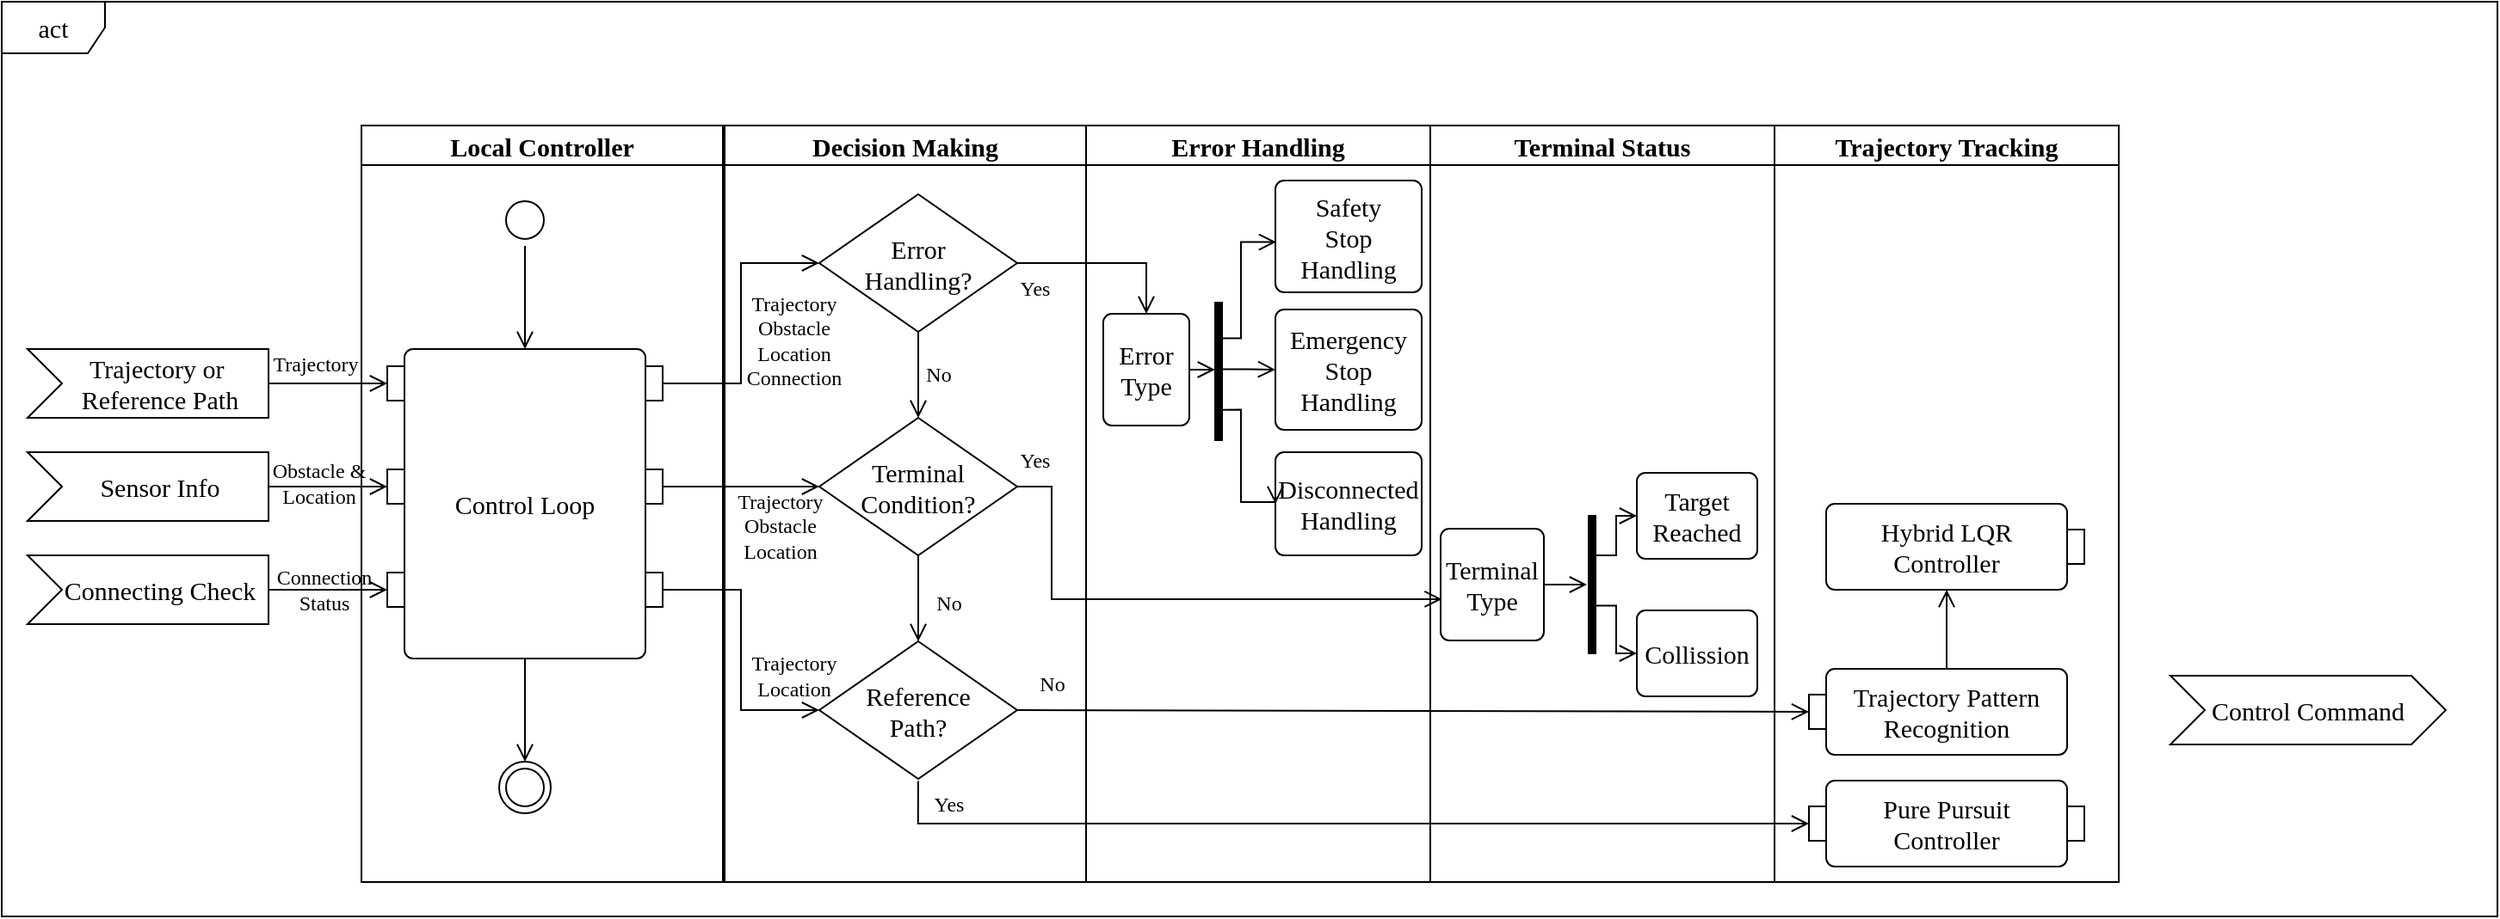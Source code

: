 <mxfile version="26.2.14">
  <diagram id="C5RBs43oDa-KdzZeNtuy" name="Page-1">
    <mxGraphModel dx="1911" dy="745" grid="1" gridSize="10" guides="1" tooltips="1" connect="1" arrows="1" fold="1" page="1" pageScale="1" pageWidth="827" pageHeight="1169" math="0" shadow="0">
      <root>
        <mxCell id="WIyWlLk6GJQsqaUBKTNV-0" />
        <mxCell id="WIyWlLk6GJQsqaUBKTNV-1" parent="WIyWlLk6GJQsqaUBKTNV-0" />
        <mxCell id="5MkeBY5w0a9n3MH25apS-0" value="&lt;font face=&quot;Times New Roman&quot; style=&quot;font-size: 15px;&quot;&gt;act&lt;/font&gt;" style="shape=umlFrame;whiteSpace=wrap;html=1;pointerEvents=0;" parent="WIyWlLk6GJQsqaUBKTNV-1" vertex="1">
          <mxGeometry x="-110" y="28" width="1450" height="532" as="geometry" />
        </mxCell>
        <mxCell id="urrir8atK2AEjLJNR74G-0" value="&lt;font style=&quot;font-size: 15px;&quot; face=&quot;Times New Roman&quot;&gt;Local Controller&lt;/font&gt;" style="swimlane;whiteSpace=wrap;html=1;" vertex="1" parent="WIyWlLk6GJQsqaUBKTNV-1">
          <mxGeometry x="99" y="100" width="210" height="440" as="geometry" />
        </mxCell>
        <mxCell id="urrir8atK2AEjLJNR74G-6" value="&lt;font face=&quot;Times New Roman&quot; style=&quot;font-size: 15px;&quot;&gt;Control Loop&lt;/font&gt;" style="html=1;align=center;verticalAlign=middle;rounded=1;absoluteArcSize=1;arcSize=10;dashed=0;whiteSpace=wrap;" vertex="1" parent="urrir8atK2AEjLJNR74G-0">
          <mxGeometry x="25" y="130" width="140" height="180" as="geometry" />
        </mxCell>
        <mxCell id="urrir8atK2AEjLJNR74G-8" value="&lt;font style=&quot;font-size: 15px;&quot; face=&quot;Times New Roman&quot;&gt;Trajectory or&amp;nbsp;&lt;/font&gt;&lt;div&gt;&lt;font style=&quot;font-size: 15px;&quot; face=&quot;Times New Roman&quot;&gt;Reference Path&lt;/font&gt;&lt;/div&gt;" style="html=1;shape=mxgraph.infographic.ribbonSimple;notch1=20;notch2=0;align=center;verticalAlign=middle;fontSize=14;fontStyle=0;fillColor=#FFFFFF;flipH=0;spacingRight=0;spacingLeft=14;whiteSpace=wrap;" vertex="1" parent="urrir8atK2AEjLJNR74G-0">
          <mxGeometry x="-194" y="130" width="140" height="40" as="geometry" />
        </mxCell>
        <mxCell id="urrir8atK2AEjLJNR74G-11" value="" style="edgeStyle=orthogonalEdgeStyle;html=1;verticalAlign=bottom;endArrow=open;endSize=8;rounded=0;exitX=1;exitY=0.5;exitDx=0;exitDy=0;exitPerimeter=0;entryX=0;entryY=0.5;entryDx=0;entryDy=0;" edge="1" parent="urrir8atK2AEjLJNR74G-0" source="urrir8atK2AEjLJNR74G-8" target="urrir8atK2AEjLJNR74G-10">
          <mxGeometry relative="1" as="geometry">
            <mxPoint x="115" y="170" as="targetPoint" />
            <mxPoint x="115" y="110" as="sourcePoint" />
          </mxGeometry>
        </mxCell>
        <mxCell id="urrir8atK2AEjLJNR74G-4" value="" style="ellipse;html=1;shape=startState;" vertex="1" parent="urrir8atK2AEjLJNR74G-0">
          <mxGeometry x="80" y="40" width="30" height="30" as="geometry" />
        </mxCell>
        <mxCell id="urrir8atK2AEjLJNR74G-7" value="" style="ellipse;html=1;shape=endState;" vertex="1" parent="urrir8atK2AEjLJNR74G-0">
          <mxGeometry x="80" y="370" width="30" height="30" as="geometry" />
        </mxCell>
        <mxCell id="urrir8atK2AEjLJNR74G-5" value="" style="edgeStyle=orthogonalEdgeStyle;html=1;verticalAlign=bottom;endArrow=open;endSize=8;rounded=0;" edge="1" source="urrir8atK2AEjLJNR74G-4" parent="urrir8atK2AEjLJNR74G-0">
          <mxGeometry relative="1" as="geometry">
            <mxPoint x="95" y="130" as="targetPoint" />
          </mxGeometry>
        </mxCell>
        <mxCell id="urrir8atK2AEjLJNR74G-12" value="" style="rounded=0;whiteSpace=wrap;html=1;" vertex="1" parent="urrir8atK2AEjLJNR74G-0">
          <mxGeometry x="165" y="140" width="10" height="20" as="geometry" />
        </mxCell>
        <mxCell id="urrir8atK2AEjLJNR74G-9" value="" style="edgeStyle=orthogonalEdgeStyle;html=1;verticalAlign=bottom;endArrow=open;endSize=8;rounded=0;exitX=0.5;exitY=1;exitDx=0;exitDy=0;entryX=0.5;entryY=0;entryDx=0;entryDy=0;" edge="1" parent="urrir8atK2AEjLJNR74G-0" source="urrir8atK2AEjLJNR74G-6" target="urrir8atK2AEjLJNR74G-7">
          <mxGeometry relative="1" as="geometry">
            <mxPoint x="105" y="140" as="targetPoint" />
            <mxPoint x="105" y="80" as="sourcePoint" />
          </mxGeometry>
        </mxCell>
        <mxCell id="urrir8atK2AEjLJNR74G-10" value="" style="rounded=0;whiteSpace=wrap;html=1;" vertex="1" parent="urrir8atK2AEjLJNR74G-0">
          <mxGeometry x="15" y="140" width="10" height="20" as="geometry" />
        </mxCell>
        <mxCell id="urrir8atK2AEjLJNR74G-21" value="" style="rounded=0;whiteSpace=wrap;html=1;" vertex="1" parent="urrir8atK2AEjLJNR74G-0">
          <mxGeometry x="15" y="200" width="10" height="20" as="geometry" />
        </mxCell>
        <mxCell id="urrir8atK2AEjLJNR74G-22" value="" style="rounded=0;whiteSpace=wrap;html=1;" vertex="1" parent="urrir8atK2AEjLJNR74G-0">
          <mxGeometry x="15" y="260" width="10" height="20" as="geometry" />
        </mxCell>
        <mxCell id="urrir8atK2AEjLJNR74G-30" value="" style="rounded=0;whiteSpace=wrap;html=1;" vertex="1" parent="urrir8atK2AEjLJNR74G-0">
          <mxGeometry x="165" y="200" width="10" height="20" as="geometry" />
        </mxCell>
        <mxCell id="urrir8atK2AEjLJNR74G-33" value="" style="rounded=0;whiteSpace=wrap;html=1;" vertex="1" parent="urrir8atK2AEjLJNR74G-0">
          <mxGeometry x="165" y="260" width="10" height="20" as="geometry" />
        </mxCell>
        <mxCell id="urrir8atK2AEjLJNR74G-1" value="&lt;font face=&quot;Times New Roman&quot; style=&quot;font-size: 15px;&quot;&gt;Decision Making&lt;/font&gt;" style="swimlane;whiteSpace=wrap;html=1;" vertex="1" parent="WIyWlLk6GJQsqaUBKTNV-1">
          <mxGeometry x="310" y="100" width="210" height="440" as="geometry" />
        </mxCell>
        <mxCell id="urrir8atK2AEjLJNR74G-17" value="Error&#xa;Handling?" style="rhombus;fontSize=15;fontFamily=Times New Roman;" vertex="1" parent="urrir8atK2AEjLJNR74G-1">
          <mxGeometry x="55" y="40" width="115" height="80" as="geometry" />
        </mxCell>
        <mxCell id="urrir8atK2AEjLJNR74G-18" value="Terminal&#xa;Condition?" style="rhombus;fontSize=15;fontFamily=Times New Roman;" vertex="1" parent="urrir8atK2AEjLJNR74G-1">
          <mxGeometry x="55" y="170" width="115" height="80" as="geometry" />
        </mxCell>
        <mxCell id="urrir8atK2AEjLJNR74G-13" value="Reference&#xa;Path?" style="rhombus;fontSize=15;fontFamily=Times New Roman;" vertex="1" parent="urrir8atK2AEjLJNR74G-1">
          <mxGeometry x="55" y="300" width="115" height="80" as="geometry" />
        </mxCell>
        <mxCell id="urrir8atK2AEjLJNR74G-29" value="&lt;font face=&quot;Times New Roman&quot;&gt;Trajectory&lt;/font&gt;&lt;div&gt;&lt;font face=&quot;Times New Roman&quot;&gt;Obstacle&lt;/font&gt;&lt;/div&gt;&lt;div&gt;&lt;font face=&quot;Times New Roman&quot;&gt;Location&lt;/font&gt;&lt;/div&gt;&lt;div&gt;&lt;font face=&quot;Times New Roman&quot;&gt;Connection&lt;/font&gt;&lt;/div&gt;" style="text;html=1;align=center;verticalAlign=middle;resizable=0;points=[];autosize=1;strokeColor=none;fillColor=none;" vertex="1" parent="urrir8atK2AEjLJNR74G-1">
          <mxGeometry y="90" width="80" height="70" as="geometry" />
        </mxCell>
        <mxCell id="urrir8atK2AEjLJNR74G-32" value="&lt;font face=&quot;Times New Roman&quot;&gt;Trajectory&lt;/font&gt;&lt;div&gt;&lt;font face=&quot;Times New Roman&quot;&gt;Obstacle&lt;/font&gt;&lt;/div&gt;&lt;div&gt;&lt;font face=&quot;Times New Roman&quot;&gt;Location&lt;/font&gt;&lt;/div&gt;" style="text;html=1;align=center;verticalAlign=middle;resizable=0;points=[];autosize=1;strokeColor=none;fillColor=none;" vertex="1" parent="urrir8atK2AEjLJNR74G-1">
          <mxGeometry x="-3" y="203" width="70" height="60" as="geometry" />
        </mxCell>
        <mxCell id="urrir8atK2AEjLJNR74G-35" value="&lt;font face=&quot;Times New Roman&quot;&gt;Trajectory&lt;/font&gt;&lt;div&gt;&lt;span style=&quot;font-family: &amp;quot;Times New Roman&amp;quot;; background-color: transparent; color: light-dark(rgb(0, 0, 0), rgb(255, 255, 255));&quot;&gt;Location&lt;/span&gt;&lt;br&gt;&lt;/div&gt;" style="text;html=1;align=center;verticalAlign=middle;resizable=0;points=[];autosize=1;strokeColor=none;fillColor=none;" vertex="1" parent="urrir8atK2AEjLJNR74G-1">
          <mxGeometry x="5" y="300" width="70" height="40" as="geometry" />
        </mxCell>
        <mxCell id="urrir8atK2AEjLJNR74G-48" value="&lt;font face=&quot;Times New Roman&quot;&gt;Yes&lt;/font&gt;" style="text;html=1;align=center;verticalAlign=middle;resizable=0;points=[];autosize=1;strokeColor=none;fillColor=none;" vertex="1" parent="urrir8atK2AEjLJNR74G-1">
          <mxGeometry x="160" y="80" width="40" height="30" as="geometry" />
        </mxCell>
        <mxCell id="urrir8atK2AEjLJNR74G-61" value="" style="edgeStyle=orthogonalEdgeStyle;html=1;verticalAlign=bottom;endArrow=open;endSize=8;rounded=0;entryX=0.5;entryY=0;entryDx=0;entryDy=0;exitX=0.5;exitY=1;exitDx=0;exitDy=0;" edge="1" parent="urrir8atK2AEjLJNR74G-1" source="urrir8atK2AEjLJNR74G-17" target="urrir8atK2AEjLJNR74G-18">
          <mxGeometry relative="1" as="geometry">
            <mxPoint x="285" y="170" as="targetPoint" />
            <mxPoint x="130" y="142" as="sourcePoint" />
          </mxGeometry>
        </mxCell>
        <mxCell id="urrir8atK2AEjLJNR74G-69" value="&lt;font face=&quot;Times New Roman&quot;&gt;Yes&lt;/font&gt;" style="text;html=1;align=center;verticalAlign=middle;resizable=0;points=[];autosize=1;strokeColor=none;fillColor=none;" vertex="1" parent="urrir8atK2AEjLJNR74G-1">
          <mxGeometry x="160" y="180" width="40" height="30" as="geometry" />
        </mxCell>
        <mxCell id="urrir8atK2AEjLJNR74G-70" value="&lt;font face=&quot;Times New Roman&quot;&gt;No&lt;/font&gt;" style="text;html=1;align=center;verticalAlign=middle;resizable=0;points=[];autosize=1;strokeColor=none;fillColor=none;" vertex="1" parent="urrir8atK2AEjLJNR74G-1">
          <mxGeometry x="104" y="130" width="40" height="30" as="geometry" />
        </mxCell>
        <mxCell id="urrir8atK2AEjLJNR74G-71" value="&lt;font face=&quot;Times New Roman&quot;&gt;No&lt;/font&gt;" style="text;html=1;align=center;verticalAlign=middle;resizable=0;points=[];autosize=1;strokeColor=none;fillColor=none;" vertex="1" parent="urrir8atK2AEjLJNR74G-1">
          <mxGeometry x="110" y="263" width="40" height="30" as="geometry" />
        </mxCell>
        <mxCell id="urrir8atK2AEjLJNR74G-72" value="" style="edgeStyle=orthogonalEdgeStyle;html=1;verticalAlign=bottom;endArrow=open;endSize=8;rounded=0;entryX=0.5;entryY=0;entryDx=0;entryDy=0;exitX=0.5;exitY=1;exitDx=0;exitDy=0;" edge="1" parent="urrir8atK2AEjLJNR74G-1" source="urrir8atK2AEjLJNR74G-18" target="urrir8atK2AEjLJNR74G-13">
          <mxGeometry relative="1" as="geometry">
            <mxPoint x="123" y="180" as="targetPoint" />
            <mxPoint x="123" y="130" as="sourcePoint" />
          </mxGeometry>
        </mxCell>
        <mxCell id="urrir8atK2AEjLJNR74G-77" value="&lt;font face=&quot;Times New Roman&quot;&gt;No&lt;/font&gt;" style="text;html=1;align=center;verticalAlign=middle;resizable=0;points=[];autosize=1;strokeColor=none;fillColor=none;" vertex="1" parent="urrir8atK2AEjLJNR74G-1">
          <mxGeometry x="170" y="310" width="40" height="30" as="geometry" />
        </mxCell>
        <mxCell id="urrir8atK2AEjLJNR74G-78" value="&lt;font face=&quot;Times New Roman&quot;&gt;Yes&lt;/font&gt;" style="text;html=1;align=center;verticalAlign=middle;resizable=0;points=[];autosize=1;strokeColor=none;fillColor=none;" vertex="1" parent="urrir8atK2AEjLJNR74G-1">
          <mxGeometry x="110" y="380" width="40" height="30" as="geometry" />
        </mxCell>
        <mxCell id="urrir8atK2AEjLJNR74G-2" value="&lt;font face=&quot;Times New Roman&quot; style=&quot;font-size: 15px;&quot;&gt;Trajectory Tracking&lt;/font&gt;" style="swimlane;whiteSpace=wrap;html=1;startSize=23;" vertex="1" parent="WIyWlLk6GJQsqaUBKTNV-1">
          <mxGeometry x="920" y="100" width="200" height="440" as="geometry" />
        </mxCell>
        <mxCell id="urrir8atK2AEjLJNR74G-14" value="&lt;font face=&quot;Times New Roman&quot; style=&quot;font-size: 15px;&quot;&gt;Trajectory Pattern&lt;/font&gt;&lt;div&gt;&lt;font face=&quot;Times New Roman&quot; style=&quot;font-size: 15px;&quot;&gt;Recognition&lt;/font&gt;&lt;/div&gt;" style="html=1;align=center;verticalAlign=middle;rounded=1;absoluteArcSize=1;arcSize=10;dashed=0;whiteSpace=wrap;" vertex="1" parent="urrir8atK2AEjLJNR74G-2">
          <mxGeometry x="30" y="316" width="140" height="50" as="geometry" />
        </mxCell>
        <mxCell id="urrir8atK2AEjLJNR74G-15" value="&lt;font face=&quot;Times New Roman&quot;&gt;&lt;span style=&quot;font-size: 15px;&quot;&gt;Hybrid LQR&lt;/span&gt;&lt;/font&gt;&lt;div&gt;&lt;font face=&quot;Times New Roman&quot;&gt;&lt;span style=&quot;font-size: 15px;&quot;&gt;Controller&lt;/span&gt;&lt;/font&gt;&lt;/div&gt;" style="html=1;align=center;verticalAlign=middle;rounded=1;absoluteArcSize=1;arcSize=10;dashed=0;whiteSpace=wrap;" vertex="1" parent="urrir8atK2AEjLJNR74G-2">
          <mxGeometry x="30" y="220" width="140" height="50" as="geometry" />
        </mxCell>
        <mxCell id="urrir8atK2AEjLJNR74G-16" value="&lt;font face=&quot;Times New Roman&quot;&gt;&lt;span style=&quot;font-size: 15px;&quot;&gt;Pure Pursuit&lt;/span&gt;&lt;/font&gt;&lt;div&gt;&lt;font face=&quot;Times New Roman&quot;&gt;&lt;span style=&quot;font-size: 15px;&quot;&gt;Controller&lt;/span&gt;&lt;/font&gt;&lt;/div&gt;" style="html=1;align=center;verticalAlign=middle;rounded=1;absoluteArcSize=1;arcSize=10;dashed=0;whiteSpace=wrap;" vertex="1" parent="urrir8atK2AEjLJNR74G-2">
          <mxGeometry x="30" y="381" width="140" height="50" as="geometry" />
        </mxCell>
        <mxCell id="urrir8atK2AEjLJNR74G-80" value="" style="edgeStyle=orthogonalEdgeStyle;html=1;verticalAlign=bottom;endArrow=open;endSize=8;rounded=0;exitX=0.5;exitY=0;exitDx=0;exitDy=0;entryX=0.5;entryY=1;entryDx=0;entryDy=0;" edge="1" parent="urrir8atK2AEjLJNR74G-2" source="urrir8atK2AEjLJNR74G-14" target="urrir8atK2AEjLJNR74G-15">
          <mxGeometry relative="1" as="geometry">
            <mxPoint x="40" y="351" as="targetPoint" />
            <mxPoint x="-430" y="350" as="sourcePoint" />
          </mxGeometry>
        </mxCell>
        <mxCell id="urrir8atK2AEjLJNR74G-82" value="" style="rounded=0;whiteSpace=wrap;html=1;" vertex="1" parent="urrir8atK2AEjLJNR74G-2">
          <mxGeometry x="20" y="331" width="10" height="20" as="geometry" />
        </mxCell>
        <mxCell id="urrir8atK2AEjLJNR74G-89" value="" style="rounded=0;whiteSpace=wrap;html=1;" vertex="1" parent="urrir8atK2AEjLJNR74G-2">
          <mxGeometry x="20" y="396" width="10" height="20" as="geometry" />
        </mxCell>
        <mxCell id="urrir8atK2AEjLJNR74G-91" value="" style="rounded=0;whiteSpace=wrap;html=1;" vertex="1" parent="urrir8atK2AEjLJNR74G-2">
          <mxGeometry x="170" y="396" width="10" height="20" as="geometry" />
        </mxCell>
        <mxCell id="urrir8atK2AEjLJNR74G-92" value="" style="rounded=0;whiteSpace=wrap;html=1;" vertex="1" parent="urrir8atK2AEjLJNR74G-2">
          <mxGeometry x="170" y="235" width="10" height="20" as="geometry" />
        </mxCell>
        <mxCell id="urrir8atK2AEjLJNR74G-19" value="&lt;font style=&quot;font-size: 15px;&quot; face=&quot;Times New Roman&quot;&gt;Sensor Info&lt;/font&gt;" style="html=1;shape=mxgraph.infographic.ribbonSimple;notch1=20;notch2=0;align=center;verticalAlign=middle;fontSize=14;fontStyle=0;fillColor=#FFFFFF;flipH=0;spacingRight=0;spacingLeft=14;whiteSpace=wrap;" vertex="1" parent="WIyWlLk6GJQsqaUBKTNV-1">
          <mxGeometry x="-95" y="290" width="140" height="40" as="geometry" />
        </mxCell>
        <mxCell id="urrir8atK2AEjLJNR74G-20" value="&lt;font style=&quot;font-size: 15px;&quot; face=&quot;Times New Roman&quot;&gt;Connecting Check&lt;/font&gt;" style="html=1;shape=mxgraph.infographic.ribbonSimple;notch1=20;notch2=0;align=center;verticalAlign=middle;fontSize=14;fontStyle=0;fillColor=#FFFFFF;flipH=0;spacingRight=0;spacingLeft=14;whiteSpace=wrap;" vertex="1" parent="WIyWlLk6GJQsqaUBKTNV-1">
          <mxGeometry x="-95" y="350" width="140" height="40" as="geometry" />
        </mxCell>
        <mxCell id="urrir8atK2AEjLJNR74G-23" value="" style="edgeStyle=orthogonalEdgeStyle;html=1;verticalAlign=bottom;endArrow=open;endSize=8;rounded=0;exitX=1;exitY=0.5;exitDx=0;exitDy=0;exitPerimeter=0;entryX=0;entryY=0.5;entryDx=0;entryDy=0;" edge="1" parent="WIyWlLk6GJQsqaUBKTNV-1" source="urrir8atK2AEjLJNR74G-19" target="urrir8atK2AEjLJNR74G-21">
          <mxGeometry relative="1" as="geometry">
            <mxPoint x="125" y="260" as="targetPoint" />
            <mxPoint x="100" y="260" as="sourcePoint" />
          </mxGeometry>
        </mxCell>
        <mxCell id="urrir8atK2AEjLJNR74G-24" value="" style="edgeStyle=orthogonalEdgeStyle;html=1;verticalAlign=bottom;endArrow=open;endSize=8;rounded=0;exitX=1;exitY=0.5;exitDx=0;exitDy=0;exitPerimeter=0;entryX=0;entryY=0.5;entryDx=0;entryDy=0;" edge="1" parent="WIyWlLk6GJQsqaUBKTNV-1" source="urrir8atK2AEjLJNR74G-20" target="urrir8atK2AEjLJNR74G-22">
          <mxGeometry relative="1" as="geometry">
            <mxPoint x="135" y="270" as="targetPoint" />
            <mxPoint x="110" y="270" as="sourcePoint" />
          </mxGeometry>
        </mxCell>
        <mxCell id="urrir8atK2AEjLJNR74G-25" value="&lt;font face=&quot;Times New Roman&quot;&gt;Trajectory&lt;/font&gt;" style="text;html=1;align=center;verticalAlign=middle;resizable=0;points=[];autosize=1;strokeColor=none;fillColor=none;" vertex="1" parent="WIyWlLk6GJQsqaUBKTNV-1">
          <mxGeometry x="37" y="224" width="70" height="30" as="geometry" />
        </mxCell>
        <mxCell id="urrir8atK2AEjLJNR74G-26" value="&lt;font face=&quot;Times New Roman&quot;&gt;Obstacle &amp;amp;&lt;/font&gt;&lt;div&gt;&lt;font face=&quot;Times New Roman&quot;&gt;Location&lt;/font&gt;&lt;/div&gt;" style="text;html=1;align=center;verticalAlign=middle;resizable=0;points=[];autosize=1;strokeColor=none;fillColor=none;" vertex="1" parent="WIyWlLk6GJQsqaUBKTNV-1">
          <mxGeometry x="34" y="288" width="80" height="40" as="geometry" />
        </mxCell>
        <mxCell id="urrir8atK2AEjLJNR74G-27" value="&lt;font face=&quot;Times New Roman&quot;&gt;Connection&lt;/font&gt;&lt;div&gt;&lt;font face=&quot;Times New Roman&quot;&gt;Status&lt;/font&gt;&lt;/div&gt;" style="text;html=1;align=center;verticalAlign=middle;resizable=0;points=[];autosize=1;strokeColor=none;fillColor=none;" vertex="1" parent="WIyWlLk6GJQsqaUBKTNV-1">
          <mxGeometry x="37" y="350" width="80" height="40" as="geometry" />
        </mxCell>
        <mxCell id="urrir8atK2AEjLJNR74G-28" value="" style="edgeStyle=orthogonalEdgeStyle;html=1;verticalAlign=bottom;endArrow=open;endSize=8;rounded=0;exitX=1;exitY=0.5;exitDx=0;exitDy=0;entryX=0;entryY=0.5;entryDx=0;entryDy=0;" edge="1" parent="WIyWlLk6GJQsqaUBKTNV-1" source="urrir8atK2AEjLJNR74G-12" target="urrir8atK2AEjLJNR74G-17">
          <mxGeometry relative="1" as="geometry">
            <mxPoint x="204" y="240" as="targetPoint" />
            <mxPoint x="204" y="180" as="sourcePoint" />
          </mxGeometry>
        </mxCell>
        <mxCell id="urrir8atK2AEjLJNR74G-31" value="" style="edgeStyle=orthogonalEdgeStyle;html=1;verticalAlign=bottom;endArrow=open;endSize=8;rounded=0;exitX=1;exitY=0.5;exitDx=0;exitDy=0;entryX=0;entryY=0.5;entryDx=0;entryDy=0;" edge="1" parent="WIyWlLk6GJQsqaUBKTNV-1" source="urrir8atK2AEjLJNR74G-30" target="urrir8atK2AEjLJNR74G-18">
          <mxGeometry relative="1" as="geometry">
            <mxPoint x="375" y="190" as="targetPoint" />
            <mxPoint x="284" y="260" as="sourcePoint" />
          </mxGeometry>
        </mxCell>
        <mxCell id="urrir8atK2AEjLJNR74G-34" value="" style="edgeStyle=orthogonalEdgeStyle;html=1;verticalAlign=bottom;endArrow=open;endSize=8;rounded=0;exitX=1;exitY=0.5;exitDx=0;exitDy=0;entryX=0;entryY=0.5;entryDx=0;entryDy=0;" edge="1" parent="WIyWlLk6GJQsqaUBKTNV-1" source="urrir8atK2AEjLJNR74G-33" target="urrir8atK2AEjLJNR74G-13">
          <mxGeometry relative="1" as="geometry">
            <mxPoint x="375" y="320" as="targetPoint" />
            <mxPoint x="284" y="320" as="sourcePoint" />
          </mxGeometry>
        </mxCell>
        <mxCell id="urrir8atK2AEjLJNR74G-36" value="&lt;font face=&quot;Times New Roman&quot; style=&quot;font-size: 15px;&quot;&gt;Error Handling&lt;/font&gt;" style="swimlane;whiteSpace=wrap;html=1;startSize=23;" vertex="1" parent="WIyWlLk6GJQsqaUBKTNV-1">
          <mxGeometry x="520" y="100" width="200" height="440" as="geometry" />
        </mxCell>
        <mxCell id="urrir8atK2AEjLJNR74G-37" value="&lt;font face=&quot;Times New Roman&quot;&gt;&lt;span style=&quot;font-size: 15px;&quot;&gt;Safety&lt;/span&gt;&lt;/font&gt;&lt;div&gt;&lt;font face=&quot;Times New Roman&quot;&gt;&lt;span style=&quot;font-size: 15px;&quot;&gt;Stop&lt;/span&gt;&lt;/font&gt;&lt;div&gt;&lt;font face=&quot;Times New Roman&quot;&gt;&lt;span style=&quot;font-size: 15px;&quot;&gt;Handling&lt;/span&gt;&lt;/font&gt;&lt;/div&gt;&lt;/div&gt;" style="html=1;align=center;verticalAlign=middle;rounded=1;absoluteArcSize=1;arcSize=10;dashed=0;whiteSpace=wrap;" vertex="1" parent="urrir8atK2AEjLJNR74G-36">
          <mxGeometry x="110" y="32" width="85" height="65" as="geometry" />
        </mxCell>
        <mxCell id="urrir8atK2AEjLJNR74G-38" value="&lt;font face=&quot;Times New Roman&quot;&gt;&lt;span style=&quot;font-size: 15px;&quot;&gt;Emergency&lt;/span&gt;&lt;/font&gt;&lt;div&gt;&lt;font face=&quot;Times New Roman&quot;&gt;&lt;span style=&quot;font-size: 15px;&quot;&gt;Stop&lt;/span&gt;&lt;/font&gt;&lt;div&gt;&lt;font face=&quot;Times New Roman&quot;&gt;&lt;span style=&quot;font-size: 15px;&quot;&gt;Handling&lt;/span&gt;&lt;/font&gt;&lt;/div&gt;&lt;/div&gt;" style="html=1;align=center;verticalAlign=middle;rounded=1;absoluteArcSize=1;arcSize=10;dashed=0;whiteSpace=wrap;" vertex="1" parent="urrir8atK2AEjLJNR74G-36">
          <mxGeometry x="110" y="107" width="85" height="70" as="geometry" />
        </mxCell>
        <mxCell id="urrir8atK2AEjLJNR74G-39" value="&lt;font face=&quot;Times New Roman&quot;&gt;&lt;span style=&quot;font-size: 15px;&quot;&gt;Disconnected&lt;/span&gt;&lt;/font&gt;&lt;div&gt;&lt;font face=&quot;Times New Roman&quot;&gt;&lt;span style=&quot;font-size: 15px;&quot;&gt;Handling&lt;/span&gt;&lt;/font&gt;&lt;/div&gt;" style="html=1;align=center;verticalAlign=middle;rounded=1;absoluteArcSize=1;arcSize=10;dashed=0;whiteSpace=wrap;" vertex="1" parent="urrir8atK2AEjLJNR74G-36">
          <mxGeometry x="110" y="190" width="85" height="60" as="geometry" />
        </mxCell>
        <mxCell id="urrir8atK2AEjLJNR74G-45" value="" style="html=1;points=[];perimeter=orthogonalPerimeter;fillColor=strokeColor;" vertex="1" parent="urrir8atK2AEjLJNR74G-36">
          <mxGeometry x="75" y="103" width="4" height="80" as="geometry" />
        </mxCell>
        <mxCell id="urrir8atK2AEjLJNR74G-46" value="&lt;font face=&quot;Times New Roman&quot;&gt;&lt;span style=&quot;font-size: 15px;&quot;&gt;Error&lt;/span&gt;&lt;/font&gt;&lt;div&gt;&lt;font face=&quot;Times New Roman&quot;&gt;&lt;span style=&quot;font-size: 15px;&quot;&gt;Type&lt;/span&gt;&lt;/font&gt;&lt;/div&gt;" style="html=1;align=center;verticalAlign=middle;rounded=1;absoluteArcSize=1;arcSize=10;dashed=0;whiteSpace=wrap;" vertex="1" parent="urrir8atK2AEjLJNR74G-36">
          <mxGeometry x="10" y="109.5" width="50" height="65" as="geometry" />
        </mxCell>
        <mxCell id="urrir8atK2AEjLJNR74G-49" value="" style="edgeStyle=orthogonalEdgeStyle;html=1;verticalAlign=bottom;endArrow=open;endSize=8;rounded=0;exitX=1;exitY=0.5;exitDx=0;exitDy=0;entryX=-0.217;entryY=0.5;entryDx=0;entryDy=0;entryPerimeter=0;" edge="1" parent="urrir8atK2AEjLJNR74G-36" source="urrir8atK2AEjLJNR74G-46">
          <mxGeometry relative="1" as="geometry">
            <mxPoint x="74.915" y="142" as="targetPoint" />
            <mxPoint x="-30" y="14" as="sourcePoint" />
          </mxGeometry>
        </mxCell>
        <mxCell id="urrir8atK2AEjLJNR74G-50" value="" style="edgeStyle=orthogonalEdgeStyle;html=1;verticalAlign=bottom;endArrow=open;endSize=8;rounded=0;exitX=0.741;exitY=0.259;exitDx=0;exitDy=0;entryX=0.006;entryY=0.55;entryDx=0;entryDy=0;entryPerimeter=0;exitPerimeter=0;" edge="1" parent="urrir8atK2AEjLJNR74G-36" source="urrir8atK2AEjLJNR74G-45" target="urrir8atK2AEjLJNR74G-37">
          <mxGeometry relative="1" as="geometry">
            <mxPoint x="85" y="152" as="targetPoint" />
            <mxPoint x="80.0" y="124" as="sourcePoint" />
            <Array as="points">
              <mxPoint x="90" y="124" />
              <mxPoint x="90" y="68" />
            </Array>
          </mxGeometry>
        </mxCell>
        <mxCell id="urrir8atK2AEjLJNR74G-59" value="" style="edgeStyle=orthogonalEdgeStyle;html=1;verticalAlign=bottom;endArrow=open;endSize=8;rounded=0;exitX=0.658;exitY=0.484;exitDx=0;exitDy=0;entryX=0;entryY=0.5;entryDx=0;entryDy=0;exitPerimeter=0;" edge="1" parent="urrir8atK2AEjLJNR74G-36" source="urrir8atK2AEjLJNR74G-45" target="urrir8atK2AEjLJNR74G-38">
          <mxGeometry relative="1" as="geometry">
            <mxPoint x="120" y="50" as="targetPoint" />
            <mxPoint x="79.24" y="142.88" as="sourcePoint" />
            <Array as="points">
              <mxPoint x="95" y="142" />
            </Array>
          </mxGeometry>
        </mxCell>
        <mxCell id="urrir8atK2AEjLJNR74G-60" value="" style="edgeStyle=orthogonalEdgeStyle;html=1;verticalAlign=bottom;endArrow=open;endSize=8;rounded=0;exitX=1.091;exitY=0.779;exitDx=0;exitDy=0;entryX=0;entryY=0.5;entryDx=0;entryDy=0;exitPerimeter=0;" edge="1" parent="urrir8atK2AEjLJNR74G-36" source="urrir8atK2AEjLJNR74G-45" target="urrir8atK2AEjLJNR74G-39">
          <mxGeometry relative="1" as="geometry">
            <mxPoint x="115" y="152" as="targetPoint" />
            <mxPoint x="82.185" y="165.2" as="sourcePoint" />
            <Array as="points">
              <mxPoint x="90" y="165" />
              <mxPoint x="90" y="219" />
            </Array>
          </mxGeometry>
        </mxCell>
        <mxCell id="urrir8atK2AEjLJNR74G-74" value="" style="edgeStyle=orthogonalEdgeStyle;html=1;verticalAlign=bottom;endArrow=open;endSize=8;rounded=0;exitX=1;exitY=0.5;exitDx=0;exitDy=0;entryX=0;entryY=0.5;entryDx=0;entryDy=0;" edge="1" parent="urrir8atK2AEjLJNR74G-36" target="urrir8atK2AEjLJNR74G-82">
          <mxGeometry relative="1" as="geometry">
            <mxPoint x="380" y="350" as="targetPoint" />
            <mxPoint x="-40" y="340" as="sourcePoint" />
          </mxGeometry>
        </mxCell>
        <mxCell id="urrir8atK2AEjLJNR74G-40" value="&lt;font face=&quot;Times New Roman&quot; style=&quot;font-size: 15px;&quot;&gt;Terminal Status&lt;/font&gt;" style="swimlane;whiteSpace=wrap;html=1;startSize=23;" vertex="1" parent="WIyWlLk6GJQsqaUBKTNV-1">
          <mxGeometry x="720" y="100" width="200" height="440" as="geometry" />
        </mxCell>
        <mxCell id="urrir8atK2AEjLJNR74G-62" value="" style="html=1;points=[];perimeter=orthogonalPerimeter;fillColor=strokeColor;" vertex="1" parent="urrir8atK2AEjLJNR74G-40">
          <mxGeometry x="92" y="227" width="4" height="80" as="geometry" />
        </mxCell>
        <mxCell id="urrir8atK2AEjLJNR74G-63" value="&lt;font face=&quot;Times New Roman&quot;&gt;&lt;span style=&quot;font-size: 15px;&quot;&gt;Terminal&lt;/span&gt;&lt;/font&gt;&lt;div&gt;&lt;font face=&quot;Times New Roman&quot;&gt;&lt;span style=&quot;font-size: 15px;&quot;&gt;Type&lt;/span&gt;&lt;/font&gt;&lt;/div&gt;" style="html=1;align=center;verticalAlign=middle;rounded=1;absoluteArcSize=1;arcSize=10;dashed=0;whiteSpace=wrap;" vertex="1" parent="urrir8atK2AEjLJNR74G-40">
          <mxGeometry x="6" y="234.5" width="60" height="65" as="geometry" />
        </mxCell>
        <mxCell id="urrir8atK2AEjLJNR74G-64" value="" style="group" vertex="1" connectable="0" parent="urrir8atK2AEjLJNR74G-40">
          <mxGeometry x="120" y="202" width="70" height="130" as="geometry" />
        </mxCell>
        <mxCell id="urrir8atK2AEjLJNR74G-41" value="&lt;font face=&quot;Times New Roman&quot;&gt;&lt;span style=&quot;font-size: 15px;&quot;&gt;Target&lt;/span&gt;&lt;/font&gt;&lt;div&gt;&lt;font face=&quot;Times New Roman&quot;&gt;&lt;span style=&quot;font-size: 15px;&quot;&gt;Reached&lt;/span&gt;&lt;/font&gt;&lt;/div&gt;" style="html=1;align=center;verticalAlign=middle;rounded=1;absoluteArcSize=1;arcSize=10;dashed=0;whiteSpace=wrap;" vertex="1" parent="urrir8atK2AEjLJNR74G-64">
          <mxGeometry width="70" height="50" as="geometry" />
        </mxCell>
        <mxCell id="urrir8atK2AEjLJNR74G-42" value="&lt;font face=&quot;Times New Roman&quot;&gt;&lt;span style=&quot;font-size: 15px;&quot;&gt;Collission&lt;/span&gt;&lt;/font&gt;" style="html=1;align=center;verticalAlign=middle;rounded=1;absoluteArcSize=1;arcSize=10;dashed=0;whiteSpace=wrap;" vertex="1" parent="urrir8atK2AEjLJNR74G-64">
          <mxGeometry y="80" width="70" height="50" as="geometry" />
        </mxCell>
        <mxCell id="urrir8atK2AEjLJNR74G-65" value="" style="edgeStyle=orthogonalEdgeStyle;html=1;verticalAlign=bottom;endArrow=open;endSize=8;rounded=0;exitX=1;exitY=0.5;exitDx=0;exitDy=0;" edge="1" parent="urrir8atK2AEjLJNR74G-40" source="urrir8atK2AEjLJNR74G-63">
          <mxGeometry relative="1" as="geometry">
            <mxPoint x="91" y="267" as="targetPoint" />
            <mxPoint x="-230" y="52" as="sourcePoint" />
          </mxGeometry>
        </mxCell>
        <mxCell id="urrir8atK2AEjLJNR74G-66" value="" style="edgeStyle=orthogonalEdgeStyle;html=1;verticalAlign=bottom;endArrow=open;endSize=8;rounded=0;exitX=0.925;exitY=0.287;exitDx=0;exitDy=0;exitPerimeter=0;entryX=0;entryY=0.5;entryDx=0;entryDy=0;" edge="1" parent="urrir8atK2AEjLJNR74G-40" source="urrir8atK2AEjLJNR74G-62" target="urrir8atK2AEjLJNR74G-41">
          <mxGeometry relative="1" as="geometry">
            <mxPoint x="101" y="277" as="targetPoint" />
            <mxPoint x="76" y="277" as="sourcePoint" />
          </mxGeometry>
        </mxCell>
        <mxCell id="urrir8atK2AEjLJNR74G-67" value="" style="edgeStyle=orthogonalEdgeStyle;html=1;verticalAlign=bottom;endArrow=open;endSize=8;rounded=0;exitX=0.884;exitY=0.653;exitDx=0;exitDy=0;exitPerimeter=0;entryX=0;entryY=0.5;entryDx=0;entryDy=0;" edge="1" parent="urrir8atK2AEjLJNR74G-40" source="urrir8atK2AEjLJNR74G-62" target="urrir8atK2AEjLJNR74G-42">
          <mxGeometry relative="1" as="geometry">
            <mxPoint x="130" y="237" as="targetPoint" />
            <mxPoint x="106" y="260" as="sourcePoint" />
          </mxGeometry>
        </mxCell>
        <mxCell id="urrir8atK2AEjLJNR74G-44" value="&lt;font face=&quot;Times New Roman&quot; style=&quot;font-size: 15px;&quot;&gt;Control Command&lt;/font&gt;" style="html=1;shape=mxgraph.infographic.ribbonSimple;notch1=20;notch2=20;align=center;verticalAlign=middle;fontSize=14;fontStyle=0;fillColor=#FFFFFF;whiteSpace=wrap;" vertex="1" parent="WIyWlLk6GJQsqaUBKTNV-1">
          <mxGeometry x="1150" y="420" width="160" height="40" as="geometry" />
        </mxCell>
        <mxCell id="urrir8atK2AEjLJNR74G-47" value="" style="edgeStyle=orthogonalEdgeStyle;html=1;verticalAlign=bottom;endArrow=open;endSize=8;rounded=0;exitX=1;exitY=0.5;exitDx=0;exitDy=0;entryX=0.5;entryY=0;entryDx=0;entryDy=0;" edge="1" parent="WIyWlLk6GJQsqaUBKTNV-1" source="urrir8atK2AEjLJNR74G-17" target="urrir8atK2AEjLJNR74G-46">
          <mxGeometry relative="1" as="geometry">
            <mxPoint x="375" y="190" as="targetPoint" />
            <mxPoint x="284" y="260" as="sourcePoint" />
          </mxGeometry>
        </mxCell>
        <mxCell id="urrir8atK2AEjLJNR74G-68" value="" style="edgeStyle=orthogonalEdgeStyle;html=1;verticalAlign=bottom;endArrow=open;endSize=8;rounded=0;exitX=1;exitY=0.5;exitDx=0;exitDy=0;entryX=0.013;entryY=0.63;entryDx=0;entryDy=0;entryPerimeter=0;" edge="1" parent="WIyWlLk6GJQsqaUBKTNV-1" source="urrir8atK2AEjLJNR74G-18" target="urrir8atK2AEjLJNR74G-63">
          <mxGeometry relative="1" as="geometry">
            <mxPoint x="509.48" y="326.48" as="targetPoint" />
            <mxPoint x="485.48" y="349.48" as="sourcePoint" />
            <Array as="points">
              <mxPoint x="500" y="310" />
              <mxPoint x="500" y="375" />
            </Array>
          </mxGeometry>
        </mxCell>
        <mxCell id="urrir8atK2AEjLJNR74G-79" value="" style="edgeStyle=orthogonalEdgeStyle;html=1;verticalAlign=bottom;endArrow=open;endSize=8;rounded=0;exitX=0.061;exitY=0.04;exitDx=0;exitDy=0;exitPerimeter=0;" edge="1" parent="WIyWlLk6GJQsqaUBKTNV-1" source="urrir8atK2AEjLJNR74G-78">
          <mxGeometry relative="1" as="geometry">
            <mxPoint x="940" y="506" as="targetPoint" />
            <mxPoint x="490" y="450" as="sourcePoint" />
            <Array as="points">
              <mxPoint x="422" y="506" />
            </Array>
          </mxGeometry>
        </mxCell>
      </root>
    </mxGraphModel>
  </diagram>
</mxfile>
